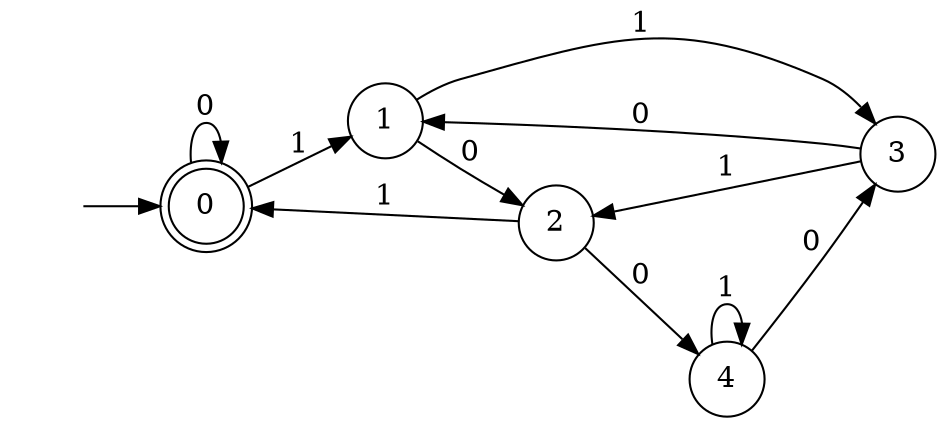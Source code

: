 digraph finite_state_machine {
	rankdir=LR
	size="8,5"
    layout=dot
	node [shape = doublecircle]; 0;
	node [shape = circle];

    0 [ordering="out"];
    -1 [color="white", label=""]
    -1 -> 0 [label=""]
	0 -> 0 [label="0"];
    0 -> 1 [label="1"];
    1 -> 2 [label="0"];
    2 -> 0 [label="1"];
    1 -> 3 [label="1"];
    3 -> 1 [label="0"];
    2 -> 4 [label="0"];
    3 -> 2 [label="1"];
    4 -> 3 [label="0"];
    4 -> 4 [label="1"];
}